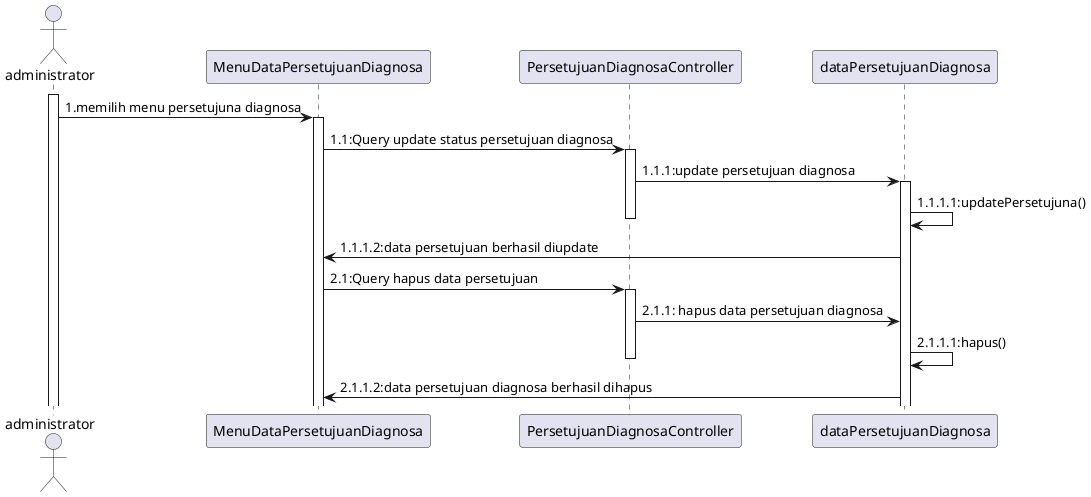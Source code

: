 @startuml
actor administrator
activate administrator
administrator->MenuDataPersetujuanDiagnosa:1.memilih menu persetujuna diagnosa
activate MenuDataPersetujuanDiagnosa
MenuDataPersetujuanDiagnosa->PersetujuanDiagnosaController:1.1:Query update status persetujuan diagnosa
activate PersetujuanDiagnosaController
PersetujuanDiagnosaController->dataPersetujuanDiagnosa:1.1.1:update persetujuan diagnosa
activate dataPersetujuanDiagnosa
dataPersetujuanDiagnosa->dataPersetujuanDiagnosa:1.1.1.1:updatePersetujuna()
deactivate PersetujuanDiagnosaController
dataPersetujuanDiagnosa->MenuDataPersetujuanDiagnosa:1.1.1.2:data persetujuan berhasil diupdate
MenuDataPersetujuanDiagnosa->PersetujuanDiagnosaController:2.1:Query hapus data persetujuan
activate PersetujuanDiagnosaController
PersetujuanDiagnosaController->dataPersetujuanDiagnosa:2.1.1: hapus data persetujuan diagnosa
dataPersetujuanDiagnosa->dataPersetujuanDiagnosa:2.1.1.1:hapus()
deactivate PersetujuanDiagnosaController

dataPersetujuanDiagnosa->MenuDataPersetujuanDiagnosa:2.1.1.2:data persetujuan diagnosa berhasil dihapus
@enduml
